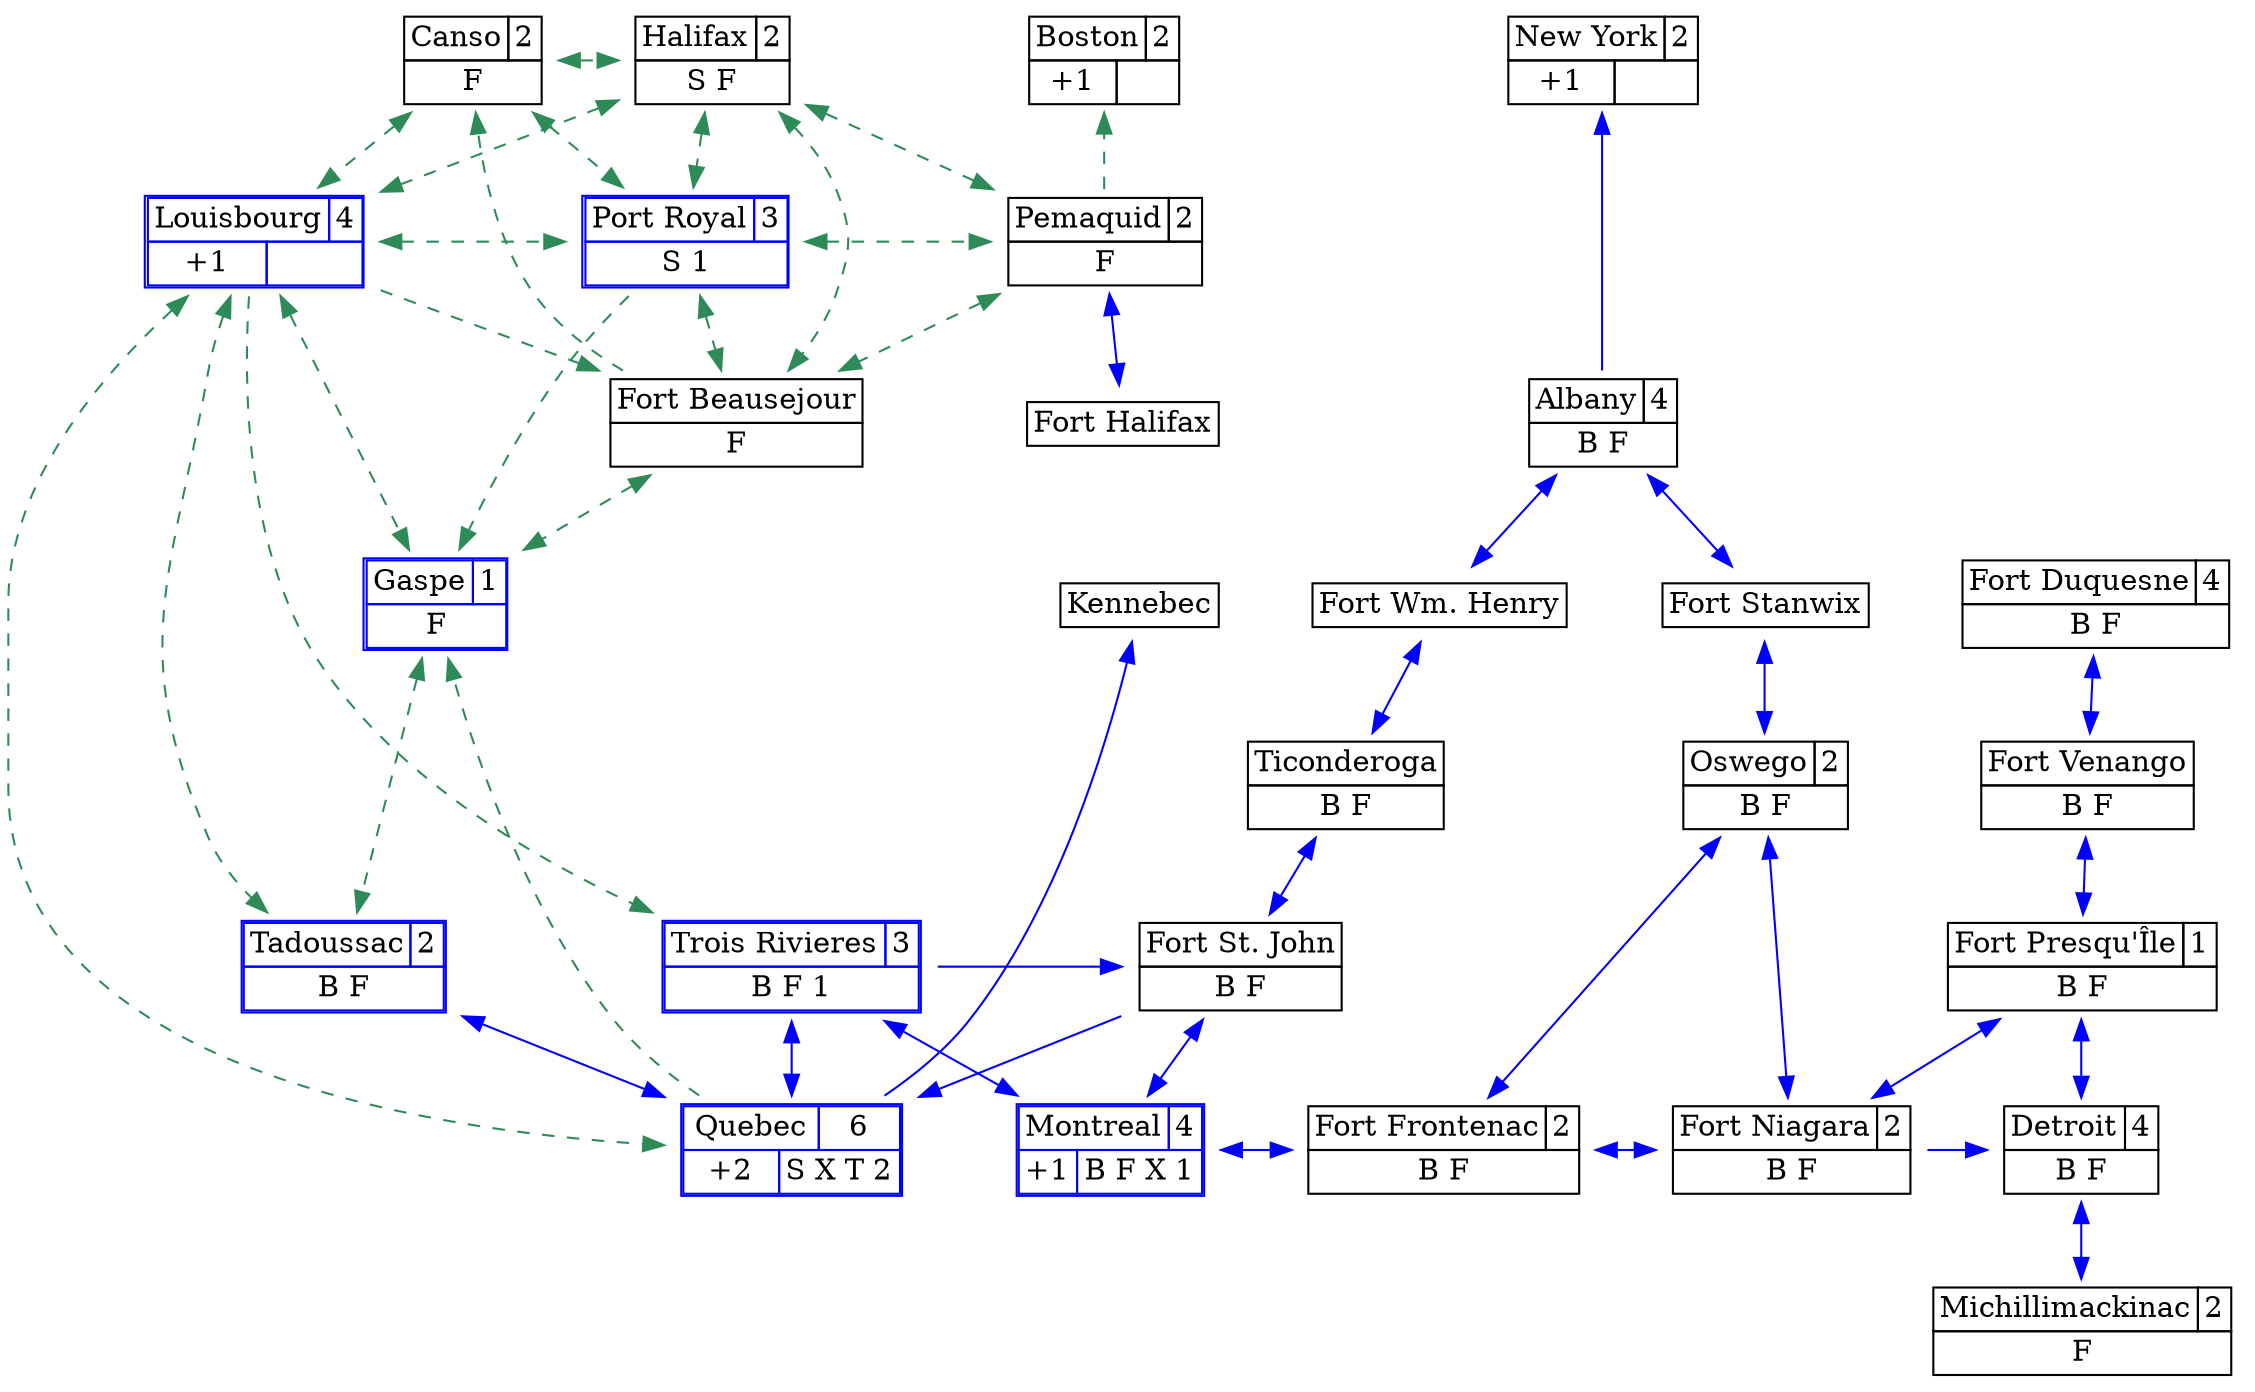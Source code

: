 digraph B {
    graph [splines=true,nodesep=0.4];
    node [shape=plaintext];

    {rank="min"; rankdir=LR; "Canso"; "Halifax"; "Boston"; "New York";}
    {rank="same"; rankdir=LR; "Louisbourg"; "Port Royal"; "Pemaquid";}
    {rank="same"; rankdir=LR; "Fort Beausejour"; "Fort Halifax"; "Albany";}
    {rank="same"; rankdir=LR; "Gaspe"->"Dummy1"->"Dummy2"->"Kennebec"->"Fort Wm. Henry"  [style=invis]; "Fort Stanwix"; "Fort Duquesne";}
    {rank="same"; rankdir=LR; "Ticonderoga"; "Oswego"; "Fort Venango";}
    {rank="same"; rankdir=LR; "Tadoussac"->"Trois Rivieres" [style=invis]; "Fort St. John"; "Fort Presqu'Île";}
    {rank="same"; rankdir=LR; "Quebec"->"Montreal" [style=invis]; "Fort Frontenac"; "Fort Niagara"; "Detroit";}
    {rank="max"; rankdir=LR; "Michillimackinac";}

    "Dummy0" [style=invis]
    "Dummy1" [style=invis]
    "Dummy2" [style=invis]
    "Louisbourg" [label=<<TABLE BORDER="1" CELLBORDER="1" CELLSPACING="0" COLOR="blue">
                     <TR><TD colspan="2">Louisbourg</TD><TD>4</TD></TR>
                     <TR><TD>+1</TD><TD colspan="2"></TD></TR>
                    </TABLE>>]
    "Tadoussac" [label=<<TABLE BORDER="1" CELLBORDER="1" CELLSPACING="0" COLOR="blue">
                     <TR><TD>Tadoussac</TD><TD>2</TD></TR>
                     <TR><TD colspan="2">B F</TD></TR>
                    </TABLE>>]
    "Quebec" [label=<<TABLE BORDER="1" CELLBORDER="1" CELLSPACING="0" COLOR="blue">
                     <TR><TD colspan="2">Quebec</TD><TD>6</TD></TR>
                     <TR><TD>+2</TD><TD colspan="2">S X T 2</TD></TR>
                    </TABLE>>]
    "Gaspe" [label=<<TABLE BORDER="1" CELLBORDER="1" CELLSPACING="0" COLOR="blue">
                     <TR><TD>Gaspe</TD><TD>1</TD></TR>
                     <TR><TD colspan="2">F</TD></TR>
                    </TABLE>>]
    "Montreal" [label=<<TABLE BORDER="1" CELLBORDER="1" CELLSPACING="0" COLOR="blue">
                     <TR><TD colspan="2">Montreal</TD><TD>4</TD></TR>
                     <TR><TD>+1</TD><TD colspan="2">B F X 1</TD></TR>
                    </TABLE>>]
    "Port Royal" [label=<<TABLE BORDER="1" CELLBORDER="1" CELLSPACING="0" COLOR="blue">
                     <TR><TD>Port Royal</TD><TD>3</TD></TR>
                     <TR><TD colspan="2">S 1</TD></TR>
                    </TABLE>>]
    "Trois Rivieres" [label=<<TABLE BORDER="1" CELLBORDER="1" CELLSPACING="0" COLOR="blue">
                     <TR><TD>Trois Rivieres</TD><TD>3</TD></TR>
                     <TR><TD colspan="2">B F 1</TD></TR>
                    </TABLE>>]
    "Fort Venango" [label=<<TABLE BORDER="0" CELLBORDER="1" CELLSPACING="0" COLOR="black">
                     <TR><TD>Fort Venango</TD></TR>
                     <TR><TD>B F</TD></TR>
                    </TABLE>>]
    "Fort Stanwix" [label=<<TABLE BORDER="0" CELLBORDER="1" CELLSPACING="0" COLOR="black">
                     <TR><TD>Fort Stanwix</TD></TR>
                    </TABLE>>]
    "Fort Wm. Henry" [label=<<TABLE BORDER="0" CELLBORDER="1" CELLSPACING="0" COLOR="black">
                     <TR><TD>Fort Wm. Henry</TD></TR>
                    </TABLE>>]
    "Halifax" [label=<<TABLE BORDER="0" CELLBORDER="1" CELLSPACING="0" COLOR="black">
                     <TR><TD>Halifax</TD><TD>2</TD></TR>
                     <TR><TD colspan="2">S F</TD></TR>
                    </TABLE>>]
    "Ticonderoga" [label=<<TABLE BORDER="0" CELLBORDER="1" CELLSPACING="0" COLOR="black">
                     <TR><TD>Ticonderoga</TD></TR>
                     <TR><TD>B F</TD></TR>
                    </TABLE>>]
    "Oswego" [label=<<TABLE BORDER="0" CELLBORDER="1" CELLSPACING="0" COLOR="black">
                     <TR><TD>Oswego</TD><TD>2</TD></TR>
                     <TR><TD colspan="2">B F</TD></TR>
                    </TABLE>>]
    "Fort Presqu'Île" [label=<<TABLE BORDER="0" CELLBORDER="1" CELLSPACING="0" COLOR="black">
                     <TR><TD>Fort Presqu'Île</TD><TD>1</TD></TR>
                     <TR><TD colspan="2">B F</TD></TR>
                    </TABLE>>]
    "Fort Niagara" [label=<<TABLE BORDER="0" CELLBORDER="1" CELLSPACING="0" COLOR="black">
                     <TR><TD>Fort Niagara</TD><TD>2</TD></TR>
                     <TR><TD colspan="2">B F</TD></TR>
                    </TABLE>>]
    "Kennebec" [label=<<TABLE BORDER="0" CELLBORDER="1" CELLSPACING="0" COLOR="black">
                     <TR><TD>Kennebec</TD></TR>
                    </TABLE>>]
    "Fort Frontenac" [label=<<TABLE BORDER="0" CELLBORDER="1" CELLSPACING="0" COLOR="black">
                     <TR><TD>Fort Frontenac</TD><TD>2</TD></TR>
                     <TR><TD colspan="2">B F</TD></TR>
                    </TABLE>>]
    "Detroit" [label=<<TABLE BORDER="0" CELLBORDER="1" CELLSPACING="0" COLOR="black">
                     <TR><TD>Detroit</TD><TD>4</TD></TR>
                     <TR><TD colspan="2">B F</TD></TR>
                    </TABLE>>]
    "Fort St. John" [label=<<TABLE BORDER="0" CELLBORDER="1" CELLSPACING="0" COLOR="black">
                     <TR><TD>Fort St. John</TD></TR>
                     <TR><TD>B F</TD></TR>
                    </TABLE>>]
    "Canso" [label=<<TABLE BORDER="0" CELLBORDER="1" CELLSPACING="0" COLOR="black">
                     <TR><TD>Canso</TD><TD>2</TD></TR>
                     <TR><TD colspan="2">F</TD></TR>
                    </TABLE>>]
    "Fort Beausejour" [label=<<TABLE BORDER="0" CELLBORDER="1" CELLSPACING="0" COLOR="black">
                     <TR><TD>Fort Beausejour</TD></TR>
                     <TR><TD>F</TD></TR>
                    </TABLE>>]
    "Michillimackinac" [label=<<TABLE BORDER="0" CELLBORDER="1" CELLSPACING="0" COLOR="black">
                     <TR><TD>Michillimackinac</TD><TD>2</TD></TR>
                     <TR><TD colspan="2">F</TD></TR>
                    </TABLE>>]
    "Fort Halifax" [label=<<TABLE BORDER="0" CELLBORDER="1" CELLSPACING="0" COLOR="black">
                     <TR><TD>Fort Halifax</TD></TR>
                    </TABLE>>]
    "Fort Duquesne" [label=<<TABLE BORDER="0" CELLBORDER="1" CELLSPACING="0" COLOR="black">
                     <TR><TD>Fort Duquesne</TD><TD>4</TD></TR>
                     <TR><TD colspan="2">B F</TD></TR>
                    </TABLE>>]
    "Albany" [label=<<TABLE BORDER="0" CELLBORDER="1" CELLSPACING="0" COLOR="black">
                     <TR><TD>Albany</TD><TD>4</TD></TR>
                     <TR><TD colspan="2">B F</TD></TR>
                    </TABLE>>]
    "Pemaquid" [label=<<TABLE BORDER="0" CELLBORDER="1" CELLSPACING="0" COLOR="black">
                     <TR><TD>Pemaquid</TD><TD>2</TD></TR>
                     <TR><TD colspan="2">F</TD></TR>
                    </TABLE>>]
    "New York" [label=<<TABLE BORDER="0" CELLBORDER="1" CELLSPACING="0" COLOR="black">
                     <TR><TD colspan="2">New York</TD><TD>2</TD></TR>
                     <TR><TD>+1</TD><TD colspan="2"></TD></TR>
                    </TABLE>>]
    "Boston" [label=<<TABLE BORDER="0" CELLBORDER="1" CELLSPACING="0" COLOR="black">
                     <TR><TD colspan="2">Boston</TD><TD>2</TD></TR>
                     <TR><TD>+1</TD><TD colspan="2"></TD></TR>
                    </TABLE>>]

    "Fort Halifax" -> "Kennebec" [style=invis]; /*added*/

    "Port Royal" -> "Fort Beausejour" [color="seagreen",style="dashed",dir="both"];
    "Fort Duquesne" -> "Fort Venango" [color="blue",dir="both"];
    "Fort Frontenac" -> "Fort Niagara" [color="blue",dir="both"];
    "Oswego" -> "Fort Niagara" [color="blue",dir="both"];
    "Fort Niagara" -> "Detroit" [color="blue"];
    "Halifax" -> "Fort Beausejour" [color="seagreen",style="dashed",dir="both"];
    "Tadoussac" -> "Quebec" [color="blue",dir="both"];
    "Louisbourg" -> "Quebec" [color="seagreen",style="dashed",dir="both"];
    "Louisbourg" -> "Gaspe" [color="seagreen",style="dashed",dir="both"];
    "Fort Wm. Henry" -> "Ticonderoga" [color="blue",dir="both"];
    "Pemaquid" -> "Fort Halifax" [color="blue",dir="both"];
    "Quebec" -> "Kennebec" [color="blue"];
    "Canso" -> "Port Royal" [color="seagreen",style="dashed",dir="both"];
    "Fort Stanwix" -> "Oswego" [color="blue",dir="both"];
    "Oswego" -> "Fort Frontenac" [color="blue",dir="both"];
    "Ticonderoga" -> "Fort St. John" [color="blue",dir="both"];
    "Louisbourg" -> "Fort Beausejour" [color="seagreen",style="dashed"];
    "Fort Beausejour" -> "Gaspe" [color="seagreen",style="dashed",dir="both"];
    "Port Royal" -> "Pemaquid" [color="seagreen",style="dashed",dir="both"];
    "Fort Venango" -> "Fort Presqu'Île" [color="blue",dir="both"];
    "Albany" -> "Fort Wm. Henry" [color="blue",dir="both"];
    "Trois Rivieres" -> "Quebec" [color="blue",dir="both"];
    "Gaspe" -> "Tadoussac" [color="seagreen",style="dashed",dir="both"];
    "Canso" -> "Halifax" [color="seagreen",style="dashed",dir="both"];
    "Pemaquid" -> "Boston" [color="seagreen",style="dashed"];
    "Fort St. John" -> "Montreal" [color="blue",dir="both"];
    "Fort Presqu'Île" -> "Fort Niagara" [color="blue",dir="both"];
    "Louisbourg" -> "Port Royal" [color="seagreen",style="dashed",dir="both"];
    "Trois Rivieres" -> "Montreal" [color="blue",dir="both"];
    "Montreal" -> "Fort Frontenac" [color="blue",dir="both"];
    "Fort Presqu'Île" -> "Detroit" [color="blue",dir="both"];
    "Fort Beausejour" -> "Canso" [color="seagreen",style="dashed"];
    "Halifax" -> "Port Royal" [color="seagreen",style="dashed",dir="both"];
    "Canso" -> "Louisbourg" [color="seagreen",style="dashed",dir="both"];
    "Albany" -> "New York" [color="blue"];
    "Louisbourg" -> "Trois Rivieres" [color="seagreen",style="dashed"];
    "Port Royal" -> "Gaspe" [color="seagreen",style="dashed"];
    "Trois Rivieres" -> "Fort St. John" [color="blue"];
    "Halifax" -> "Pemaquid" [color="seagreen",style="dashed",dir="both"];
    "Fort St. John" -> "Quebec" [color="blue"];
    "Albany" -> "Fort Stanwix" [color="blue",dir="both"];
    "Quebec" -> "Gaspe" [color="seagreen",style="dashed"];
    "Halifax" -> "Louisbourg" [color="seagreen",style="dashed",dir="both"];
    "Pemaquid" -> "Fort Beausejour" [color="seagreen",style="dashed",dir="both"];
    "Detroit" -> "Michillimackinac" [color="blue",dir="both"];
    "Louisbourg" -> "Tadoussac" [color="seagreen",style="dashed",dir="both"];
}
